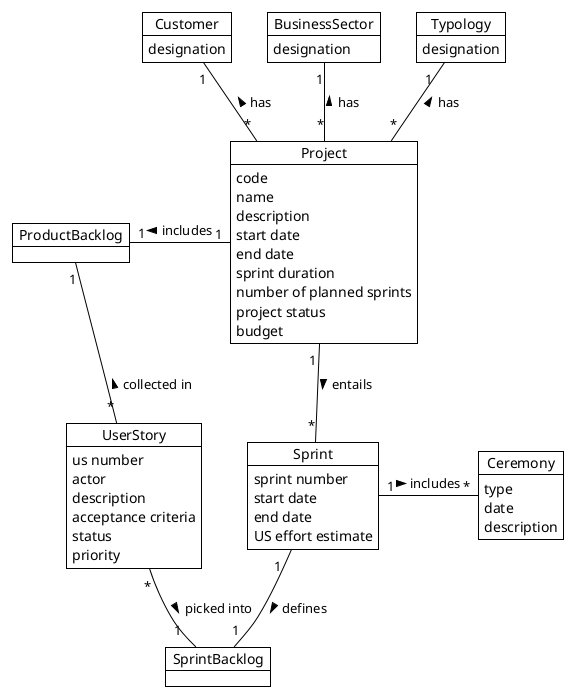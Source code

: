 @startuml
!theme plain

'skinparam linetype polyline

Object Project {
code
name
description
start date
end date
sprint duration
number of planned sprints
project status
budget
}

Object Typology {
designation
}

Object BusinessSector {
designation
}

Object Customer {
designation
}

Object "ProductBacklog" as PB

Object "UserStory" as US {
us number
actor
description
acceptance criteria
status
priority
}

Object Sprint {
sprint number
start date
end date
US effort estimate
}

Object Ceremony {
type
date
description
}

Object "SprintBacklog" as SB {
}

Project "*" -up- "                      1" Typology : has >
Project "*" -up- "1" BusinessSector: has >
Project "*" -up- "1" Customer: has >
Project "1 " -down- "*" Sprint: entails >
Project "1" -left- "1" PB: includes >
PB "1" -down- "*" US: collected in <
Sprint "1  " -- "1" SB: defines >
Sprint "1" -right- "*" Ceremony: includes >
US "*" -- "              1" SB: picked into >


@enduml
